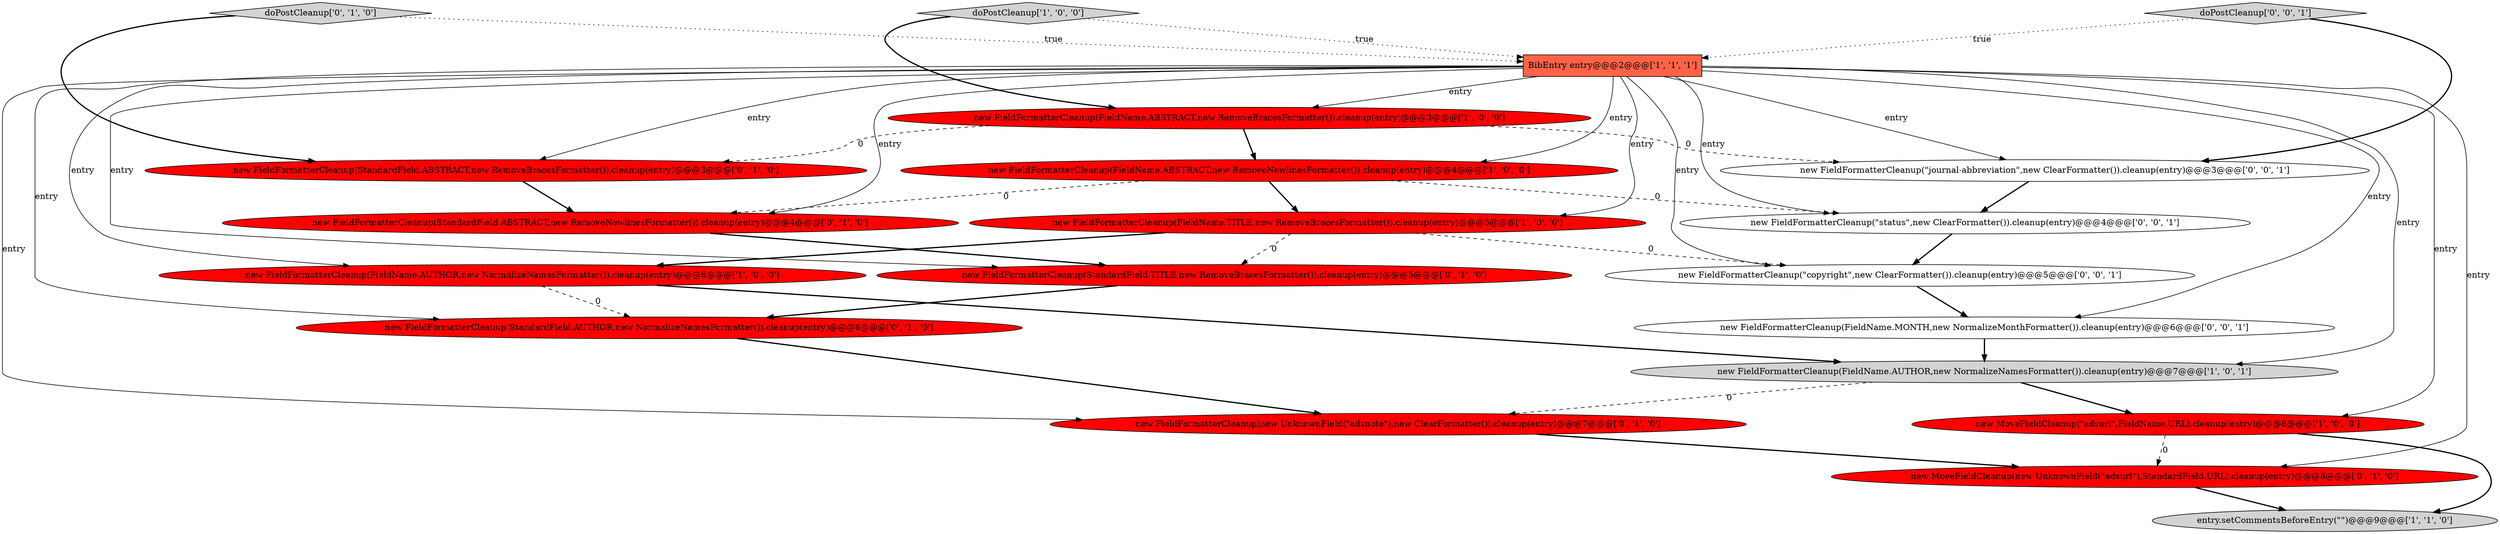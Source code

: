 digraph {
16 [style = filled, label = "new FieldFormatterCleanup(\"status\",new ClearFormatter()).cleanup(entry)@@@4@@@['0', '0', '1']", fillcolor = white, shape = ellipse image = "AAA0AAABBB3BBB"];
17 [style = filled, label = "new FieldFormatterCleanup(FieldName.MONTH,new NormalizeMonthFormatter()).cleanup(entry)@@@6@@@['0', '0', '1']", fillcolor = white, shape = ellipse image = "AAA0AAABBB3BBB"];
19 [style = filled, label = "doPostCleanup['0', '0', '1']", fillcolor = lightgray, shape = diamond image = "AAA0AAABBB3BBB"];
10 [style = filled, label = "new FieldFormatterCleanup(StandardField.TITLE,new RemoveBracesFormatter()).cleanup(entry)@@@5@@@['0', '1', '0']", fillcolor = red, shape = ellipse image = "AAA1AAABBB2BBB"];
5 [style = filled, label = "doPostCleanup['1', '0', '0']", fillcolor = lightgray, shape = diamond image = "AAA0AAABBB1BBB"];
8 [style = filled, label = "entry.setCommentsBeforeEntry(\"\")@@@9@@@['1', '1', '0']", fillcolor = lightgray, shape = ellipse image = "AAA0AAABBB1BBB"];
13 [style = filled, label = "new FieldFormatterCleanup(new UnknownField(\"adsnote\"),new ClearFormatter()).cleanup(entry)@@@7@@@['0', '1', '0']", fillcolor = red, shape = ellipse image = "AAA1AAABBB2BBB"];
7 [style = filled, label = "new FieldFormatterCleanup(FieldName.AUTHOR,new NormalizeNamesFormatter()).cleanup(entry)@@@7@@@['1', '0', '1']", fillcolor = lightgray, shape = ellipse image = "AAA0AAABBB1BBB"];
6 [style = filled, label = "new FieldFormatterCleanup(FieldName.ABSTRACT,new RemoveBracesFormatter()).cleanup(entry)@@@3@@@['1', '0', '0']", fillcolor = red, shape = ellipse image = "AAA1AAABBB1BBB"];
3 [style = filled, label = "new FieldFormatterCleanup(FieldName.ABSTRACT,new RemoveNewlinesFormatter()).cleanup(entry)@@@4@@@['1', '0', '0']", fillcolor = red, shape = ellipse image = "AAA1AAABBB1BBB"];
15 [style = filled, label = "doPostCleanup['0', '1', '0']", fillcolor = lightgray, shape = diamond image = "AAA0AAABBB2BBB"];
14 [style = filled, label = "new FieldFormatterCleanup(StandardField.ABSTRACT,new RemoveBracesFormatter()).cleanup(entry)@@@3@@@['0', '1', '0']", fillcolor = red, shape = ellipse image = "AAA1AAABBB2BBB"];
11 [style = filled, label = "new FieldFormatterCleanup(StandardField.AUTHOR,new NormalizeNamesFormatter()).cleanup(entry)@@@6@@@['0', '1', '0']", fillcolor = red, shape = ellipse image = "AAA1AAABBB2BBB"];
18 [style = filled, label = "new FieldFormatterCleanup(\"journal-abbreviation\",new ClearFormatter()).cleanup(entry)@@@3@@@['0', '0', '1']", fillcolor = white, shape = ellipse image = "AAA0AAABBB3BBB"];
12 [style = filled, label = "new FieldFormatterCleanup(StandardField.ABSTRACT,new RemoveNewlinesFormatter()).cleanup(entry)@@@4@@@['0', '1', '0']", fillcolor = red, shape = ellipse image = "AAA1AAABBB2BBB"];
2 [style = filled, label = "new MoveFieldCleanup(\"adsurl\",FieldName.URL).cleanup(entry)@@@8@@@['1', '0', '0']", fillcolor = red, shape = ellipse image = "AAA1AAABBB1BBB"];
20 [style = filled, label = "new FieldFormatterCleanup(\"copyright\",new ClearFormatter()).cleanup(entry)@@@5@@@['0', '0', '1']", fillcolor = white, shape = ellipse image = "AAA0AAABBB3BBB"];
1 [style = filled, label = "new FieldFormatterCleanup(FieldName.TITLE,new RemoveBracesFormatter()).cleanup(entry)@@@5@@@['1', '0', '0']", fillcolor = red, shape = ellipse image = "AAA1AAABBB1BBB"];
9 [style = filled, label = "new MoveFieldCleanup(new UnknownField(\"adsurl\"),StandardField.URL).cleanup(entry)@@@8@@@['0', '1', '0']", fillcolor = red, shape = ellipse image = "AAA1AAABBB2BBB"];
4 [style = filled, label = "new FieldFormatterCleanup(FieldName.AUTHOR,new NormalizeNamesFormatter()).cleanup(entry)@@@6@@@['1', '0', '0']", fillcolor = red, shape = ellipse image = "AAA1AAABBB1BBB"];
0 [style = filled, label = "BibEntry entry@@@2@@@['1', '1', '1']", fillcolor = tomato, shape = box image = "AAA0AAABBB1BBB"];
6->3 [style = bold, label=""];
0->20 [style = solid, label="entry"];
1->4 [style = bold, label=""];
19->18 [style = bold, label=""];
20->17 [style = bold, label=""];
0->4 [style = solid, label="entry"];
3->1 [style = bold, label=""];
15->14 [style = bold, label=""];
5->0 [style = dotted, label="true"];
1->10 [style = dashed, label="0"];
6->14 [style = dashed, label="0"];
9->8 [style = bold, label=""];
15->0 [style = dotted, label="true"];
4->7 [style = bold, label=""];
0->10 [style = solid, label="entry"];
0->1 [style = solid, label="entry"];
6->18 [style = dashed, label="0"];
1->20 [style = dashed, label="0"];
17->7 [style = bold, label=""];
12->10 [style = bold, label=""];
0->13 [style = solid, label="entry"];
3->12 [style = dashed, label="0"];
5->6 [style = bold, label=""];
0->14 [style = solid, label="entry"];
2->9 [style = dashed, label="0"];
7->2 [style = bold, label=""];
19->0 [style = dotted, label="true"];
0->7 [style = solid, label="entry"];
14->12 [style = bold, label=""];
11->13 [style = bold, label=""];
0->12 [style = solid, label="entry"];
7->13 [style = dashed, label="0"];
0->17 [style = solid, label="entry"];
0->6 [style = solid, label="entry"];
13->9 [style = bold, label=""];
0->9 [style = solid, label="entry"];
0->16 [style = solid, label="entry"];
4->11 [style = dashed, label="0"];
0->11 [style = solid, label="entry"];
0->3 [style = solid, label="entry"];
16->20 [style = bold, label=""];
0->2 [style = solid, label="entry"];
0->18 [style = solid, label="entry"];
3->16 [style = dashed, label="0"];
2->8 [style = bold, label=""];
10->11 [style = bold, label=""];
18->16 [style = bold, label=""];
}
